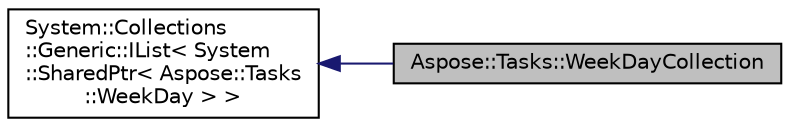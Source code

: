 digraph "Aspose::Tasks::WeekDayCollection"
{
 // LATEX_PDF_SIZE
  edge [fontname="Helvetica",fontsize="10",labelfontname="Helvetica",labelfontsize="10"];
  node [fontname="Helvetica",fontsize="10",shape=record];
  rankdir="LR";
  Node1 [label="Aspose::Tasks::WeekDayCollection",height=0.2,width=0.4,color="black", fillcolor="grey75", style="filled", fontcolor="black",tooltip="Represents a collection of WeekDay objects."];
  Node2 -> Node1 [dir="back",color="midnightblue",fontsize="10",style="solid",fontname="Helvetica"];
  Node2 [label="System::Collections\l::Generic::IList\< System\l::SharedPtr\< Aspose::Tasks\l::WeekDay \> \>",height=0.2,width=0.4,color="black", fillcolor="white", style="filled",URL="$class_system_1_1_collections_1_1_generic_1_1_i_list.html",tooltip=" "];
}
